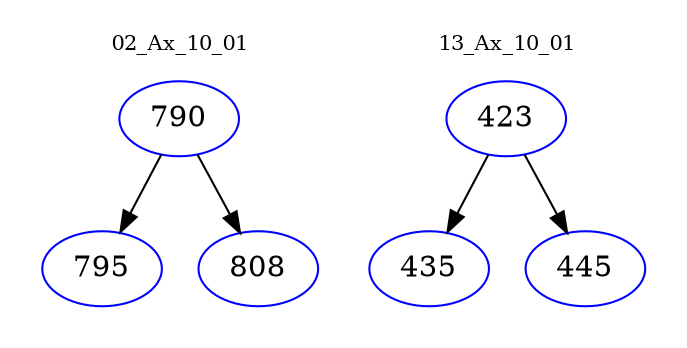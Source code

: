 digraph{
subgraph cluster_0 {
color = white
label = "02_Ax_10_01";
fontsize=10;
T0_790 [label="790", color="blue"]
T0_790 -> T0_795 [color="black"]
T0_795 [label="795", color="blue"]
T0_790 -> T0_808 [color="black"]
T0_808 [label="808", color="blue"]
}
subgraph cluster_1 {
color = white
label = "13_Ax_10_01";
fontsize=10;
T1_423 [label="423", color="blue"]
T1_423 -> T1_435 [color="black"]
T1_435 [label="435", color="blue"]
T1_423 -> T1_445 [color="black"]
T1_445 [label="445", color="blue"]
}
}
